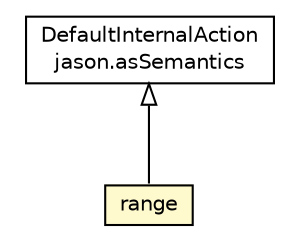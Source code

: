 #!/usr/local/bin/dot
#
# Class diagram 
# Generated by UMLGraph version R5_6_6-1-g9240c4 (http://www.umlgraph.org/)
#

digraph G {
	edge [fontname="Helvetica",fontsize=10,labelfontname="Helvetica",labelfontsize=10];
	node [fontname="Helvetica",fontsize=10,shape=plaintext];
	nodesep=0.25;
	ranksep=0.5;
	// jason.asSemantics.DefaultInternalAction
	c70864 [label=<<table title="jason.asSemantics.DefaultInternalAction" border="0" cellborder="1" cellspacing="0" cellpadding="2" port="p" href="../asSemantics/DefaultInternalAction.html">
		<tr><td><table border="0" cellspacing="0" cellpadding="1">
<tr><td align="center" balign="center"> DefaultInternalAction </td></tr>
<tr><td align="center" balign="center"> jason.asSemantics </td></tr>
		</table></td></tr>
		</table>>, URL="../asSemantics/DefaultInternalAction.html", fontname="Helvetica", fontcolor="black", fontsize=10.0];
	// jason.stdlib.range
	c71048 [label=<<table title="jason.stdlib.range" border="0" cellborder="1" cellspacing="0" cellpadding="2" port="p" bgcolor="lemonChiffon" href="./range.html">
		<tr><td><table border="0" cellspacing="0" cellpadding="1">
<tr><td align="center" balign="center"> range </td></tr>
		</table></td></tr>
		</table>>, URL="./range.html", fontname="Helvetica", fontcolor="black", fontsize=10.0];
	//jason.stdlib.range extends jason.asSemantics.DefaultInternalAction
	c70864:p -> c71048:p [dir=back,arrowtail=empty];
}

